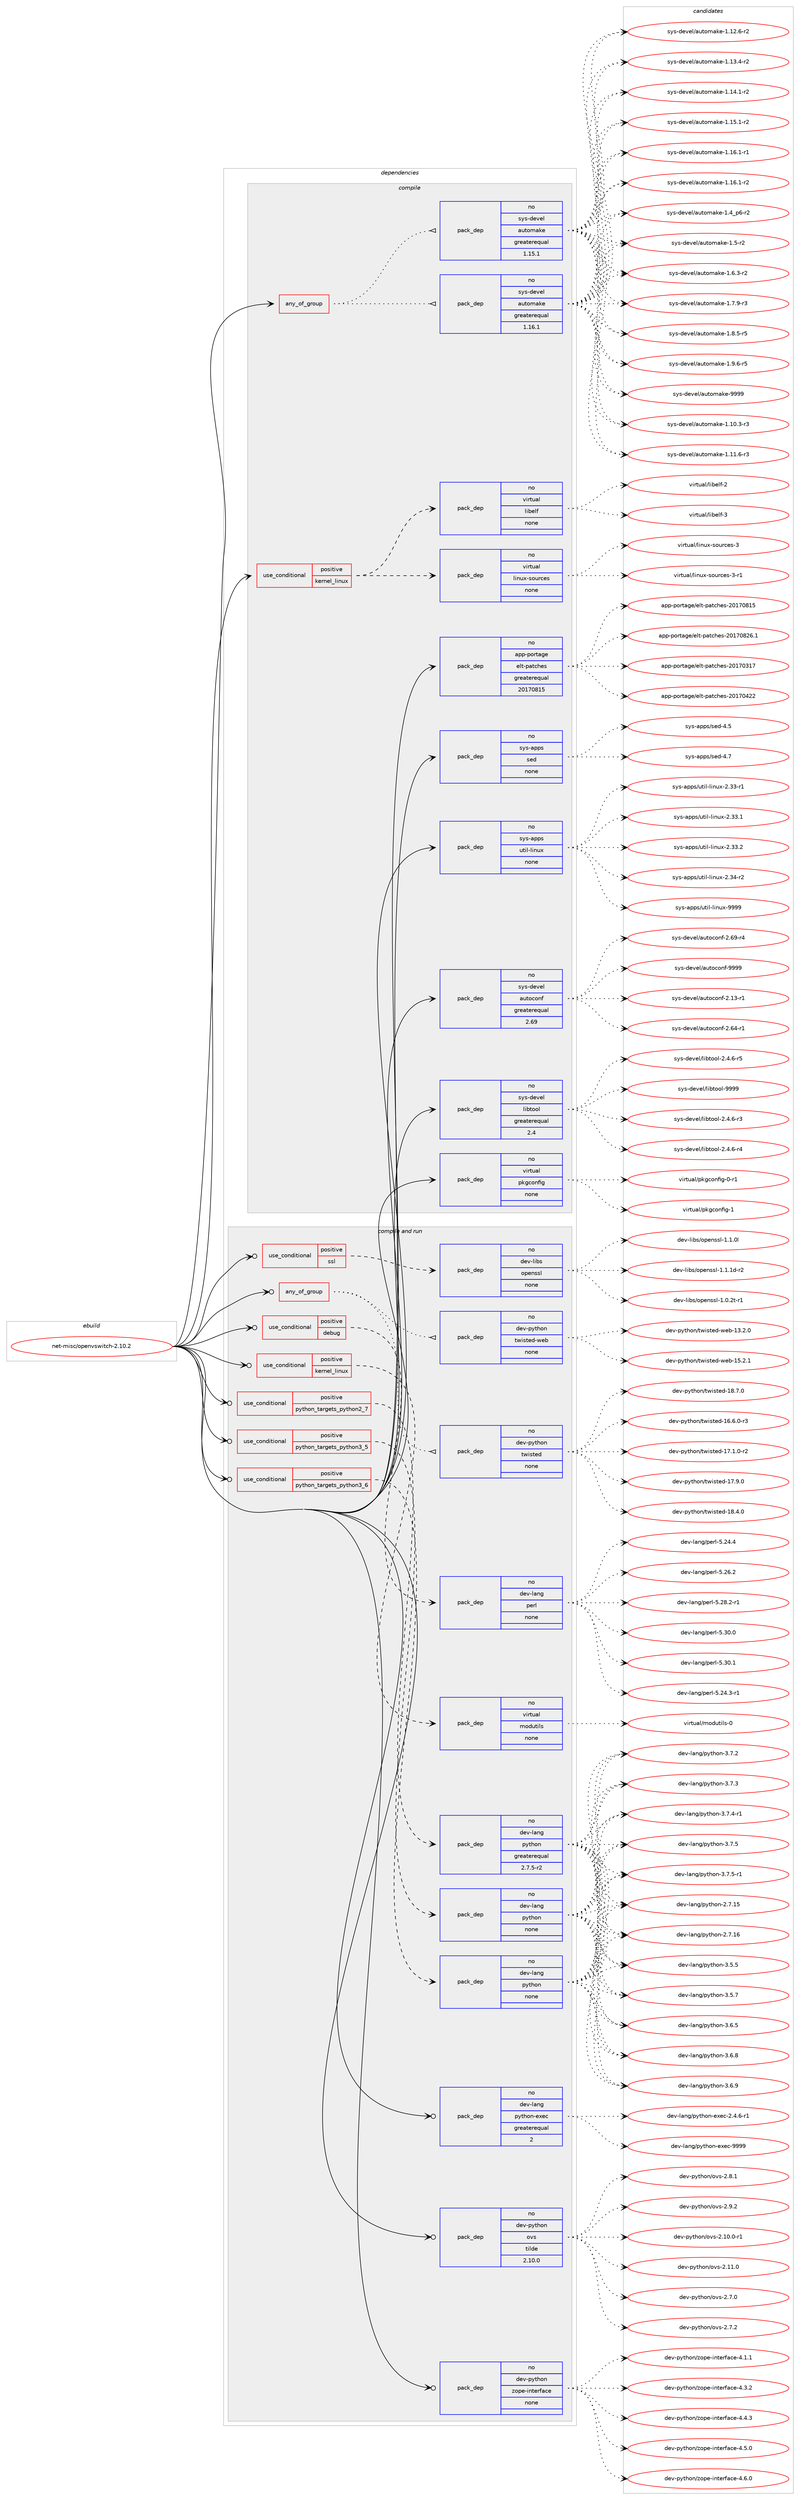 digraph prolog {

# *************
# Graph options
# *************

newrank=true;
concentrate=true;
compound=true;
graph [rankdir=LR,fontname=Helvetica,fontsize=10,ranksep=1.5];#, ranksep=2.5, nodesep=0.2];
edge  [arrowhead=vee];
node  [fontname=Helvetica,fontsize=10];

# **********
# The ebuild
# **********

subgraph cluster_leftcol {
color=gray;
rank=same;
label=<<i>ebuild</i>>;
id [label="net-misc/openvswitch-2.10.2", color=red, width=4, href="../net-misc/openvswitch-2.10.2.svg"];
}

# ****************
# The dependencies
# ****************

subgraph cluster_midcol {
color=gray;
label=<<i>dependencies</i>>;
subgraph cluster_compile {
fillcolor="#eeeeee";
style=filled;
label=<<i>compile</i>>;
subgraph any14204 {
dependency835842 [label=<<TABLE BORDER="0" CELLBORDER="1" CELLSPACING="0" CELLPADDING="4"><TR><TD CELLPADDING="10">any_of_group</TD></TR></TABLE>>, shape=none, color=red];subgraph pack617283 {
dependency835843 [label=<<TABLE BORDER="0" CELLBORDER="1" CELLSPACING="0" CELLPADDING="4" WIDTH="220"><TR><TD ROWSPAN="6" CELLPADDING="30">pack_dep</TD></TR><TR><TD WIDTH="110">no</TD></TR><TR><TD>sys-devel</TD></TR><TR><TD>automake</TD></TR><TR><TD>greaterequal</TD></TR><TR><TD>1.16.1</TD></TR></TABLE>>, shape=none, color=blue];
}
dependency835842:e -> dependency835843:w [weight=20,style="dotted",arrowhead="oinv"];
subgraph pack617284 {
dependency835844 [label=<<TABLE BORDER="0" CELLBORDER="1" CELLSPACING="0" CELLPADDING="4" WIDTH="220"><TR><TD ROWSPAN="6" CELLPADDING="30">pack_dep</TD></TR><TR><TD WIDTH="110">no</TD></TR><TR><TD>sys-devel</TD></TR><TR><TD>automake</TD></TR><TR><TD>greaterequal</TD></TR><TR><TD>1.15.1</TD></TR></TABLE>>, shape=none, color=blue];
}
dependency835842:e -> dependency835844:w [weight=20,style="dotted",arrowhead="oinv"];
}
id:e -> dependency835842:w [weight=20,style="solid",arrowhead="vee"];
subgraph cond203876 {
dependency835845 [label=<<TABLE BORDER="0" CELLBORDER="1" CELLSPACING="0" CELLPADDING="4"><TR><TD ROWSPAN="3" CELLPADDING="10">use_conditional</TD></TR><TR><TD>positive</TD></TR><TR><TD>kernel_linux</TD></TR></TABLE>>, shape=none, color=red];
subgraph pack617285 {
dependency835846 [label=<<TABLE BORDER="0" CELLBORDER="1" CELLSPACING="0" CELLPADDING="4" WIDTH="220"><TR><TD ROWSPAN="6" CELLPADDING="30">pack_dep</TD></TR><TR><TD WIDTH="110">no</TD></TR><TR><TD>virtual</TD></TR><TR><TD>linux-sources</TD></TR><TR><TD>none</TD></TR><TR><TD></TD></TR></TABLE>>, shape=none, color=blue];
}
dependency835845:e -> dependency835846:w [weight=20,style="dashed",arrowhead="vee"];
subgraph pack617286 {
dependency835847 [label=<<TABLE BORDER="0" CELLBORDER="1" CELLSPACING="0" CELLPADDING="4" WIDTH="220"><TR><TD ROWSPAN="6" CELLPADDING="30">pack_dep</TD></TR><TR><TD WIDTH="110">no</TD></TR><TR><TD>virtual</TD></TR><TR><TD>libelf</TD></TR><TR><TD>none</TD></TR><TR><TD></TD></TR></TABLE>>, shape=none, color=blue];
}
dependency835845:e -> dependency835847:w [weight=20,style="dashed",arrowhead="vee"];
}
id:e -> dependency835845:w [weight=20,style="solid",arrowhead="vee"];
subgraph pack617287 {
dependency835848 [label=<<TABLE BORDER="0" CELLBORDER="1" CELLSPACING="0" CELLPADDING="4" WIDTH="220"><TR><TD ROWSPAN="6" CELLPADDING="30">pack_dep</TD></TR><TR><TD WIDTH="110">no</TD></TR><TR><TD>app-portage</TD></TR><TR><TD>elt-patches</TD></TR><TR><TD>greaterequal</TD></TR><TR><TD>20170815</TD></TR></TABLE>>, shape=none, color=blue];
}
id:e -> dependency835848:w [weight=20,style="solid",arrowhead="vee"];
subgraph pack617288 {
dependency835849 [label=<<TABLE BORDER="0" CELLBORDER="1" CELLSPACING="0" CELLPADDING="4" WIDTH="220"><TR><TD ROWSPAN="6" CELLPADDING="30">pack_dep</TD></TR><TR><TD WIDTH="110">no</TD></TR><TR><TD>sys-apps</TD></TR><TR><TD>sed</TD></TR><TR><TD>none</TD></TR><TR><TD></TD></TR></TABLE>>, shape=none, color=blue];
}
id:e -> dependency835849:w [weight=20,style="solid",arrowhead="vee"];
subgraph pack617289 {
dependency835850 [label=<<TABLE BORDER="0" CELLBORDER="1" CELLSPACING="0" CELLPADDING="4" WIDTH="220"><TR><TD ROWSPAN="6" CELLPADDING="30">pack_dep</TD></TR><TR><TD WIDTH="110">no</TD></TR><TR><TD>sys-apps</TD></TR><TR><TD>util-linux</TD></TR><TR><TD>none</TD></TR><TR><TD></TD></TR></TABLE>>, shape=none, color=blue];
}
id:e -> dependency835850:w [weight=20,style="solid",arrowhead="vee"];
subgraph pack617290 {
dependency835851 [label=<<TABLE BORDER="0" CELLBORDER="1" CELLSPACING="0" CELLPADDING="4" WIDTH="220"><TR><TD ROWSPAN="6" CELLPADDING="30">pack_dep</TD></TR><TR><TD WIDTH="110">no</TD></TR><TR><TD>sys-devel</TD></TR><TR><TD>autoconf</TD></TR><TR><TD>greaterequal</TD></TR><TR><TD>2.69</TD></TR></TABLE>>, shape=none, color=blue];
}
id:e -> dependency835851:w [weight=20,style="solid",arrowhead="vee"];
subgraph pack617291 {
dependency835852 [label=<<TABLE BORDER="0" CELLBORDER="1" CELLSPACING="0" CELLPADDING="4" WIDTH="220"><TR><TD ROWSPAN="6" CELLPADDING="30">pack_dep</TD></TR><TR><TD WIDTH="110">no</TD></TR><TR><TD>sys-devel</TD></TR><TR><TD>libtool</TD></TR><TR><TD>greaterequal</TD></TR><TR><TD>2.4</TD></TR></TABLE>>, shape=none, color=blue];
}
id:e -> dependency835852:w [weight=20,style="solid",arrowhead="vee"];
subgraph pack617292 {
dependency835853 [label=<<TABLE BORDER="0" CELLBORDER="1" CELLSPACING="0" CELLPADDING="4" WIDTH="220"><TR><TD ROWSPAN="6" CELLPADDING="30">pack_dep</TD></TR><TR><TD WIDTH="110">no</TD></TR><TR><TD>virtual</TD></TR><TR><TD>pkgconfig</TD></TR><TR><TD>none</TD></TR><TR><TD></TD></TR></TABLE>>, shape=none, color=blue];
}
id:e -> dependency835853:w [weight=20,style="solid",arrowhead="vee"];
}
subgraph cluster_compileandrun {
fillcolor="#eeeeee";
style=filled;
label=<<i>compile and run</i>>;
subgraph any14205 {
dependency835854 [label=<<TABLE BORDER="0" CELLBORDER="1" CELLSPACING="0" CELLPADDING="4"><TR><TD CELLPADDING="10">any_of_group</TD></TR></TABLE>>, shape=none, color=red];subgraph pack617293 {
dependency835855 [label=<<TABLE BORDER="0" CELLBORDER="1" CELLSPACING="0" CELLPADDING="4" WIDTH="220"><TR><TD ROWSPAN="6" CELLPADDING="30">pack_dep</TD></TR><TR><TD WIDTH="110">no</TD></TR><TR><TD>dev-python</TD></TR><TR><TD>twisted</TD></TR><TR><TD>none</TD></TR><TR><TD></TD></TR></TABLE>>, shape=none, color=blue];
}
dependency835854:e -> dependency835855:w [weight=20,style="dotted",arrowhead="oinv"];
subgraph pack617294 {
dependency835856 [label=<<TABLE BORDER="0" CELLBORDER="1" CELLSPACING="0" CELLPADDING="4" WIDTH="220"><TR><TD ROWSPAN="6" CELLPADDING="30">pack_dep</TD></TR><TR><TD WIDTH="110">no</TD></TR><TR><TD>dev-python</TD></TR><TR><TD>twisted-web</TD></TR><TR><TD>none</TD></TR><TR><TD></TD></TR></TABLE>>, shape=none, color=blue];
}
dependency835854:e -> dependency835856:w [weight=20,style="dotted",arrowhead="oinv"];
}
id:e -> dependency835854:w [weight=20,style="solid",arrowhead="odotvee"];
subgraph cond203877 {
dependency835857 [label=<<TABLE BORDER="0" CELLBORDER="1" CELLSPACING="0" CELLPADDING="4"><TR><TD ROWSPAN="3" CELLPADDING="10">use_conditional</TD></TR><TR><TD>positive</TD></TR><TR><TD>debug</TD></TR></TABLE>>, shape=none, color=red];
subgraph pack617295 {
dependency835858 [label=<<TABLE BORDER="0" CELLBORDER="1" CELLSPACING="0" CELLPADDING="4" WIDTH="220"><TR><TD ROWSPAN="6" CELLPADDING="30">pack_dep</TD></TR><TR><TD WIDTH="110">no</TD></TR><TR><TD>dev-lang</TD></TR><TR><TD>perl</TD></TR><TR><TD>none</TD></TR><TR><TD></TD></TR></TABLE>>, shape=none, color=blue];
}
dependency835857:e -> dependency835858:w [weight=20,style="dashed",arrowhead="vee"];
}
id:e -> dependency835857:w [weight=20,style="solid",arrowhead="odotvee"];
subgraph cond203878 {
dependency835859 [label=<<TABLE BORDER="0" CELLBORDER="1" CELLSPACING="0" CELLPADDING="4"><TR><TD ROWSPAN="3" CELLPADDING="10">use_conditional</TD></TR><TR><TD>positive</TD></TR><TR><TD>kernel_linux</TD></TR></TABLE>>, shape=none, color=red];
subgraph pack617296 {
dependency835860 [label=<<TABLE BORDER="0" CELLBORDER="1" CELLSPACING="0" CELLPADDING="4" WIDTH="220"><TR><TD ROWSPAN="6" CELLPADDING="30">pack_dep</TD></TR><TR><TD WIDTH="110">no</TD></TR><TR><TD>virtual</TD></TR><TR><TD>modutils</TD></TR><TR><TD>none</TD></TR><TR><TD></TD></TR></TABLE>>, shape=none, color=blue];
}
dependency835859:e -> dependency835860:w [weight=20,style="dashed",arrowhead="vee"];
}
id:e -> dependency835859:w [weight=20,style="solid",arrowhead="odotvee"];
subgraph cond203879 {
dependency835861 [label=<<TABLE BORDER="0" CELLBORDER="1" CELLSPACING="0" CELLPADDING="4"><TR><TD ROWSPAN="3" CELLPADDING="10">use_conditional</TD></TR><TR><TD>positive</TD></TR><TR><TD>python_targets_python2_7</TD></TR></TABLE>>, shape=none, color=red];
subgraph pack617297 {
dependency835862 [label=<<TABLE BORDER="0" CELLBORDER="1" CELLSPACING="0" CELLPADDING="4" WIDTH="220"><TR><TD ROWSPAN="6" CELLPADDING="30">pack_dep</TD></TR><TR><TD WIDTH="110">no</TD></TR><TR><TD>dev-lang</TD></TR><TR><TD>python</TD></TR><TR><TD>greaterequal</TD></TR><TR><TD>2.7.5-r2</TD></TR></TABLE>>, shape=none, color=blue];
}
dependency835861:e -> dependency835862:w [weight=20,style="dashed",arrowhead="vee"];
}
id:e -> dependency835861:w [weight=20,style="solid",arrowhead="odotvee"];
subgraph cond203880 {
dependency835863 [label=<<TABLE BORDER="0" CELLBORDER="1" CELLSPACING="0" CELLPADDING="4"><TR><TD ROWSPAN="3" CELLPADDING="10">use_conditional</TD></TR><TR><TD>positive</TD></TR><TR><TD>python_targets_python3_5</TD></TR></TABLE>>, shape=none, color=red];
subgraph pack617298 {
dependency835864 [label=<<TABLE BORDER="0" CELLBORDER="1" CELLSPACING="0" CELLPADDING="4" WIDTH="220"><TR><TD ROWSPAN="6" CELLPADDING="30">pack_dep</TD></TR><TR><TD WIDTH="110">no</TD></TR><TR><TD>dev-lang</TD></TR><TR><TD>python</TD></TR><TR><TD>none</TD></TR><TR><TD></TD></TR></TABLE>>, shape=none, color=blue];
}
dependency835863:e -> dependency835864:w [weight=20,style="dashed",arrowhead="vee"];
}
id:e -> dependency835863:w [weight=20,style="solid",arrowhead="odotvee"];
subgraph cond203881 {
dependency835865 [label=<<TABLE BORDER="0" CELLBORDER="1" CELLSPACING="0" CELLPADDING="4"><TR><TD ROWSPAN="3" CELLPADDING="10">use_conditional</TD></TR><TR><TD>positive</TD></TR><TR><TD>python_targets_python3_6</TD></TR></TABLE>>, shape=none, color=red];
subgraph pack617299 {
dependency835866 [label=<<TABLE BORDER="0" CELLBORDER="1" CELLSPACING="0" CELLPADDING="4" WIDTH="220"><TR><TD ROWSPAN="6" CELLPADDING="30">pack_dep</TD></TR><TR><TD WIDTH="110">no</TD></TR><TR><TD>dev-lang</TD></TR><TR><TD>python</TD></TR><TR><TD>none</TD></TR><TR><TD></TD></TR></TABLE>>, shape=none, color=blue];
}
dependency835865:e -> dependency835866:w [weight=20,style="dashed",arrowhead="vee"];
}
id:e -> dependency835865:w [weight=20,style="solid",arrowhead="odotvee"];
subgraph cond203882 {
dependency835867 [label=<<TABLE BORDER="0" CELLBORDER="1" CELLSPACING="0" CELLPADDING="4"><TR><TD ROWSPAN="3" CELLPADDING="10">use_conditional</TD></TR><TR><TD>positive</TD></TR><TR><TD>ssl</TD></TR></TABLE>>, shape=none, color=red];
subgraph pack617300 {
dependency835868 [label=<<TABLE BORDER="0" CELLBORDER="1" CELLSPACING="0" CELLPADDING="4" WIDTH="220"><TR><TD ROWSPAN="6" CELLPADDING="30">pack_dep</TD></TR><TR><TD WIDTH="110">no</TD></TR><TR><TD>dev-libs</TD></TR><TR><TD>openssl</TD></TR><TR><TD>none</TD></TR><TR><TD></TD></TR></TABLE>>, shape=none, color=blue];
}
dependency835867:e -> dependency835868:w [weight=20,style="dashed",arrowhead="vee"];
}
id:e -> dependency835867:w [weight=20,style="solid",arrowhead="odotvee"];
subgraph pack617301 {
dependency835869 [label=<<TABLE BORDER="0" CELLBORDER="1" CELLSPACING="0" CELLPADDING="4" WIDTH="220"><TR><TD ROWSPAN="6" CELLPADDING="30">pack_dep</TD></TR><TR><TD WIDTH="110">no</TD></TR><TR><TD>dev-lang</TD></TR><TR><TD>python-exec</TD></TR><TR><TD>greaterequal</TD></TR><TR><TD>2</TD></TR></TABLE>>, shape=none, color=blue];
}
id:e -> dependency835869:w [weight=20,style="solid",arrowhead="odotvee"];
subgraph pack617302 {
dependency835870 [label=<<TABLE BORDER="0" CELLBORDER="1" CELLSPACING="0" CELLPADDING="4" WIDTH="220"><TR><TD ROWSPAN="6" CELLPADDING="30">pack_dep</TD></TR><TR><TD WIDTH="110">no</TD></TR><TR><TD>dev-python</TD></TR><TR><TD>ovs</TD></TR><TR><TD>tilde</TD></TR><TR><TD>2.10.0</TD></TR></TABLE>>, shape=none, color=blue];
}
id:e -> dependency835870:w [weight=20,style="solid",arrowhead="odotvee"];
subgraph pack617303 {
dependency835871 [label=<<TABLE BORDER="0" CELLBORDER="1" CELLSPACING="0" CELLPADDING="4" WIDTH="220"><TR><TD ROWSPAN="6" CELLPADDING="30">pack_dep</TD></TR><TR><TD WIDTH="110">no</TD></TR><TR><TD>dev-python</TD></TR><TR><TD>zope-interface</TD></TR><TR><TD>none</TD></TR><TR><TD></TD></TR></TABLE>>, shape=none, color=blue];
}
id:e -> dependency835871:w [weight=20,style="solid",arrowhead="odotvee"];
}
subgraph cluster_run {
fillcolor="#eeeeee";
style=filled;
label=<<i>run</i>>;
}
}

# **************
# The candidates
# **************

subgraph cluster_choices {
rank=same;
color=gray;
label=<<i>candidates</i>>;

subgraph choice617283 {
color=black;
nodesep=1;
choice11512111545100101118101108479711711611110997107101454946494846514511451 [label="sys-devel/automake-1.10.3-r3", color=red, width=4,href="../sys-devel/automake-1.10.3-r3.svg"];
choice11512111545100101118101108479711711611110997107101454946494946544511451 [label="sys-devel/automake-1.11.6-r3", color=red, width=4,href="../sys-devel/automake-1.11.6-r3.svg"];
choice11512111545100101118101108479711711611110997107101454946495046544511450 [label="sys-devel/automake-1.12.6-r2", color=red, width=4,href="../sys-devel/automake-1.12.6-r2.svg"];
choice11512111545100101118101108479711711611110997107101454946495146524511450 [label="sys-devel/automake-1.13.4-r2", color=red, width=4,href="../sys-devel/automake-1.13.4-r2.svg"];
choice11512111545100101118101108479711711611110997107101454946495246494511450 [label="sys-devel/automake-1.14.1-r2", color=red, width=4,href="../sys-devel/automake-1.14.1-r2.svg"];
choice11512111545100101118101108479711711611110997107101454946495346494511450 [label="sys-devel/automake-1.15.1-r2", color=red, width=4,href="../sys-devel/automake-1.15.1-r2.svg"];
choice11512111545100101118101108479711711611110997107101454946495446494511449 [label="sys-devel/automake-1.16.1-r1", color=red, width=4,href="../sys-devel/automake-1.16.1-r1.svg"];
choice11512111545100101118101108479711711611110997107101454946495446494511450 [label="sys-devel/automake-1.16.1-r2", color=red, width=4,href="../sys-devel/automake-1.16.1-r2.svg"];
choice115121115451001011181011084797117116111109971071014549465295112544511450 [label="sys-devel/automake-1.4_p6-r2", color=red, width=4,href="../sys-devel/automake-1.4_p6-r2.svg"];
choice11512111545100101118101108479711711611110997107101454946534511450 [label="sys-devel/automake-1.5-r2", color=red, width=4,href="../sys-devel/automake-1.5-r2.svg"];
choice115121115451001011181011084797117116111109971071014549465446514511450 [label="sys-devel/automake-1.6.3-r2", color=red, width=4,href="../sys-devel/automake-1.6.3-r2.svg"];
choice115121115451001011181011084797117116111109971071014549465546574511451 [label="sys-devel/automake-1.7.9-r3", color=red, width=4,href="../sys-devel/automake-1.7.9-r3.svg"];
choice115121115451001011181011084797117116111109971071014549465646534511453 [label="sys-devel/automake-1.8.5-r5", color=red, width=4,href="../sys-devel/automake-1.8.5-r5.svg"];
choice115121115451001011181011084797117116111109971071014549465746544511453 [label="sys-devel/automake-1.9.6-r5", color=red, width=4,href="../sys-devel/automake-1.9.6-r5.svg"];
choice115121115451001011181011084797117116111109971071014557575757 [label="sys-devel/automake-9999", color=red, width=4,href="../sys-devel/automake-9999.svg"];
dependency835843:e -> choice11512111545100101118101108479711711611110997107101454946494846514511451:w [style=dotted,weight="100"];
dependency835843:e -> choice11512111545100101118101108479711711611110997107101454946494946544511451:w [style=dotted,weight="100"];
dependency835843:e -> choice11512111545100101118101108479711711611110997107101454946495046544511450:w [style=dotted,weight="100"];
dependency835843:e -> choice11512111545100101118101108479711711611110997107101454946495146524511450:w [style=dotted,weight="100"];
dependency835843:e -> choice11512111545100101118101108479711711611110997107101454946495246494511450:w [style=dotted,weight="100"];
dependency835843:e -> choice11512111545100101118101108479711711611110997107101454946495346494511450:w [style=dotted,weight="100"];
dependency835843:e -> choice11512111545100101118101108479711711611110997107101454946495446494511449:w [style=dotted,weight="100"];
dependency835843:e -> choice11512111545100101118101108479711711611110997107101454946495446494511450:w [style=dotted,weight="100"];
dependency835843:e -> choice115121115451001011181011084797117116111109971071014549465295112544511450:w [style=dotted,weight="100"];
dependency835843:e -> choice11512111545100101118101108479711711611110997107101454946534511450:w [style=dotted,weight="100"];
dependency835843:e -> choice115121115451001011181011084797117116111109971071014549465446514511450:w [style=dotted,weight="100"];
dependency835843:e -> choice115121115451001011181011084797117116111109971071014549465546574511451:w [style=dotted,weight="100"];
dependency835843:e -> choice115121115451001011181011084797117116111109971071014549465646534511453:w [style=dotted,weight="100"];
dependency835843:e -> choice115121115451001011181011084797117116111109971071014549465746544511453:w [style=dotted,weight="100"];
dependency835843:e -> choice115121115451001011181011084797117116111109971071014557575757:w [style=dotted,weight="100"];
}
subgraph choice617284 {
color=black;
nodesep=1;
choice11512111545100101118101108479711711611110997107101454946494846514511451 [label="sys-devel/automake-1.10.3-r3", color=red, width=4,href="../sys-devel/automake-1.10.3-r3.svg"];
choice11512111545100101118101108479711711611110997107101454946494946544511451 [label="sys-devel/automake-1.11.6-r3", color=red, width=4,href="../sys-devel/automake-1.11.6-r3.svg"];
choice11512111545100101118101108479711711611110997107101454946495046544511450 [label="sys-devel/automake-1.12.6-r2", color=red, width=4,href="../sys-devel/automake-1.12.6-r2.svg"];
choice11512111545100101118101108479711711611110997107101454946495146524511450 [label="sys-devel/automake-1.13.4-r2", color=red, width=4,href="../sys-devel/automake-1.13.4-r2.svg"];
choice11512111545100101118101108479711711611110997107101454946495246494511450 [label="sys-devel/automake-1.14.1-r2", color=red, width=4,href="../sys-devel/automake-1.14.1-r2.svg"];
choice11512111545100101118101108479711711611110997107101454946495346494511450 [label="sys-devel/automake-1.15.1-r2", color=red, width=4,href="../sys-devel/automake-1.15.1-r2.svg"];
choice11512111545100101118101108479711711611110997107101454946495446494511449 [label="sys-devel/automake-1.16.1-r1", color=red, width=4,href="../sys-devel/automake-1.16.1-r1.svg"];
choice11512111545100101118101108479711711611110997107101454946495446494511450 [label="sys-devel/automake-1.16.1-r2", color=red, width=4,href="../sys-devel/automake-1.16.1-r2.svg"];
choice115121115451001011181011084797117116111109971071014549465295112544511450 [label="sys-devel/automake-1.4_p6-r2", color=red, width=4,href="../sys-devel/automake-1.4_p6-r2.svg"];
choice11512111545100101118101108479711711611110997107101454946534511450 [label="sys-devel/automake-1.5-r2", color=red, width=4,href="../sys-devel/automake-1.5-r2.svg"];
choice115121115451001011181011084797117116111109971071014549465446514511450 [label="sys-devel/automake-1.6.3-r2", color=red, width=4,href="../sys-devel/automake-1.6.3-r2.svg"];
choice115121115451001011181011084797117116111109971071014549465546574511451 [label="sys-devel/automake-1.7.9-r3", color=red, width=4,href="../sys-devel/automake-1.7.9-r3.svg"];
choice115121115451001011181011084797117116111109971071014549465646534511453 [label="sys-devel/automake-1.8.5-r5", color=red, width=4,href="../sys-devel/automake-1.8.5-r5.svg"];
choice115121115451001011181011084797117116111109971071014549465746544511453 [label="sys-devel/automake-1.9.6-r5", color=red, width=4,href="../sys-devel/automake-1.9.6-r5.svg"];
choice115121115451001011181011084797117116111109971071014557575757 [label="sys-devel/automake-9999", color=red, width=4,href="../sys-devel/automake-9999.svg"];
dependency835844:e -> choice11512111545100101118101108479711711611110997107101454946494846514511451:w [style=dotted,weight="100"];
dependency835844:e -> choice11512111545100101118101108479711711611110997107101454946494946544511451:w [style=dotted,weight="100"];
dependency835844:e -> choice11512111545100101118101108479711711611110997107101454946495046544511450:w [style=dotted,weight="100"];
dependency835844:e -> choice11512111545100101118101108479711711611110997107101454946495146524511450:w [style=dotted,weight="100"];
dependency835844:e -> choice11512111545100101118101108479711711611110997107101454946495246494511450:w [style=dotted,weight="100"];
dependency835844:e -> choice11512111545100101118101108479711711611110997107101454946495346494511450:w [style=dotted,weight="100"];
dependency835844:e -> choice11512111545100101118101108479711711611110997107101454946495446494511449:w [style=dotted,weight="100"];
dependency835844:e -> choice11512111545100101118101108479711711611110997107101454946495446494511450:w [style=dotted,weight="100"];
dependency835844:e -> choice115121115451001011181011084797117116111109971071014549465295112544511450:w [style=dotted,weight="100"];
dependency835844:e -> choice11512111545100101118101108479711711611110997107101454946534511450:w [style=dotted,weight="100"];
dependency835844:e -> choice115121115451001011181011084797117116111109971071014549465446514511450:w [style=dotted,weight="100"];
dependency835844:e -> choice115121115451001011181011084797117116111109971071014549465546574511451:w [style=dotted,weight="100"];
dependency835844:e -> choice115121115451001011181011084797117116111109971071014549465646534511453:w [style=dotted,weight="100"];
dependency835844:e -> choice115121115451001011181011084797117116111109971071014549465746544511453:w [style=dotted,weight="100"];
dependency835844:e -> choice115121115451001011181011084797117116111109971071014557575757:w [style=dotted,weight="100"];
}
subgraph choice617285 {
color=black;
nodesep=1;
choice118105114116117971084710810511011712045115111117114991011154551 [label="virtual/linux-sources-3", color=red, width=4,href="../virtual/linux-sources-3.svg"];
choice1181051141161179710847108105110117120451151111171149910111545514511449 [label="virtual/linux-sources-3-r1", color=red, width=4,href="../virtual/linux-sources-3-r1.svg"];
dependency835846:e -> choice118105114116117971084710810511011712045115111117114991011154551:w [style=dotted,weight="100"];
dependency835846:e -> choice1181051141161179710847108105110117120451151111171149910111545514511449:w [style=dotted,weight="100"];
}
subgraph choice617286 {
color=black;
nodesep=1;
choice1181051141161179710847108105981011081024550 [label="virtual/libelf-2", color=red, width=4,href="../virtual/libelf-2.svg"];
choice1181051141161179710847108105981011081024551 [label="virtual/libelf-3", color=red, width=4,href="../virtual/libelf-3.svg"];
dependency835847:e -> choice1181051141161179710847108105981011081024550:w [style=dotted,weight="100"];
dependency835847:e -> choice1181051141161179710847108105981011081024551:w [style=dotted,weight="100"];
}
subgraph choice617287 {
color=black;
nodesep=1;
choice97112112451121111141169710310147101108116451129711699104101115455048495548514955 [label="app-portage/elt-patches-20170317", color=red, width=4,href="../app-portage/elt-patches-20170317.svg"];
choice97112112451121111141169710310147101108116451129711699104101115455048495548525050 [label="app-portage/elt-patches-20170422", color=red, width=4,href="../app-portage/elt-patches-20170422.svg"];
choice97112112451121111141169710310147101108116451129711699104101115455048495548564953 [label="app-portage/elt-patches-20170815", color=red, width=4,href="../app-portage/elt-patches-20170815.svg"];
choice971121124511211111411697103101471011081164511297116991041011154550484955485650544649 [label="app-portage/elt-patches-20170826.1", color=red, width=4,href="../app-portage/elt-patches-20170826.1.svg"];
dependency835848:e -> choice97112112451121111141169710310147101108116451129711699104101115455048495548514955:w [style=dotted,weight="100"];
dependency835848:e -> choice97112112451121111141169710310147101108116451129711699104101115455048495548525050:w [style=dotted,weight="100"];
dependency835848:e -> choice97112112451121111141169710310147101108116451129711699104101115455048495548564953:w [style=dotted,weight="100"];
dependency835848:e -> choice971121124511211111411697103101471011081164511297116991041011154550484955485650544649:w [style=dotted,weight="100"];
}
subgraph choice617288 {
color=black;
nodesep=1;
choice11512111545971121121154711510110045524653 [label="sys-apps/sed-4.5", color=red, width=4,href="../sys-apps/sed-4.5.svg"];
choice11512111545971121121154711510110045524655 [label="sys-apps/sed-4.7", color=red, width=4,href="../sys-apps/sed-4.7.svg"];
dependency835849:e -> choice11512111545971121121154711510110045524653:w [style=dotted,weight="100"];
dependency835849:e -> choice11512111545971121121154711510110045524655:w [style=dotted,weight="100"];
}
subgraph choice617289 {
color=black;
nodesep=1;
choice1151211154597112112115471171161051084510810511011712045504651514511449 [label="sys-apps/util-linux-2.33-r1", color=red, width=4,href="../sys-apps/util-linux-2.33-r1.svg"];
choice1151211154597112112115471171161051084510810511011712045504651514649 [label="sys-apps/util-linux-2.33.1", color=red, width=4,href="../sys-apps/util-linux-2.33.1.svg"];
choice1151211154597112112115471171161051084510810511011712045504651514650 [label="sys-apps/util-linux-2.33.2", color=red, width=4,href="../sys-apps/util-linux-2.33.2.svg"];
choice1151211154597112112115471171161051084510810511011712045504651524511450 [label="sys-apps/util-linux-2.34-r2", color=red, width=4,href="../sys-apps/util-linux-2.34-r2.svg"];
choice115121115459711211211547117116105108451081051101171204557575757 [label="sys-apps/util-linux-9999", color=red, width=4,href="../sys-apps/util-linux-9999.svg"];
dependency835850:e -> choice1151211154597112112115471171161051084510810511011712045504651514511449:w [style=dotted,weight="100"];
dependency835850:e -> choice1151211154597112112115471171161051084510810511011712045504651514649:w [style=dotted,weight="100"];
dependency835850:e -> choice1151211154597112112115471171161051084510810511011712045504651514650:w [style=dotted,weight="100"];
dependency835850:e -> choice1151211154597112112115471171161051084510810511011712045504651524511450:w [style=dotted,weight="100"];
dependency835850:e -> choice115121115459711211211547117116105108451081051101171204557575757:w [style=dotted,weight="100"];
}
subgraph choice617290 {
color=black;
nodesep=1;
choice1151211154510010111810110847971171161119911111010245504649514511449 [label="sys-devel/autoconf-2.13-r1", color=red, width=4,href="../sys-devel/autoconf-2.13-r1.svg"];
choice1151211154510010111810110847971171161119911111010245504654524511449 [label="sys-devel/autoconf-2.64-r1", color=red, width=4,href="../sys-devel/autoconf-2.64-r1.svg"];
choice1151211154510010111810110847971171161119911111010245504654574511452 [label="sys-devel/autoconf-2.69-r4", color=red, width=4,href="../sys-devel/autoconf-2.69-r4.svg"];
choice115121115451001011181011084797117116111991111101024557575757 [label="sys-devel/autoconf-9999", color=red, width=4,href="../sys-devel/autoconf-9999.svg"];
dependency835851:e -> choice1151211154510010111810110847971171161119911111010245504649514511449:w [style=dotted,weight="100"];
dependency835851:e -> choice1151211154510010111810110847971171161119911111010245504654524511449:w [style=dotted,weight="100"];
dependency835851:e -> choice1151211154510010111810110847971171161119911111010245504654574511452:w [style=dotted,weight="100"];
dependency835851:e -> choice115121115451001011181011084797117116111991111101024557575757:w [style=dotted,weight="100"];
}
subgraph choice617291 {
color=black;
nodesep=1;
choice1151211154510010111810110847108105981161111111084550465246544511451 [label="sys-devel/libtool-2.4.6-r3", color=red, width=4,href="../sys-devel/libtool-2.4.6-r3.svg"];
choice1151211154510010111810110847108105981161111111084550465246544511452 [label="sys-devel/libtool-2.4.6-r4", color=red, width=4,href="../sys-devel/libtool-2.4.6-r4.svg"];
choice1151211154510010111810110847108105981161111111084550465246544511453 [label="sys-devel/libtool-2.4.6-r5", color=red, width=4,href="../sys-devel/libtool-2.4.6-r5.svg"];
choice1151211154510010111810110847108105981161111111084557575757 [label="sys-devel/libtool-9999", color=red, width=4,href="../sys-devel/libtool-9999.svg"];
dependency835852:e -> choice1151211154510010111810110847108105981161111111084550465246544511451:w [style=dotted,weight="100"];
dependency835852:e -> choice1151211154510010111810110847108105981161111111084550465246544511452:w [style=dotted,weight="100"];
dependency835852:e -> choice1151211154510010111810110847108105981161111111084550465246544511453:w [style=dotted,weight="100"];
dependency835852:e -> choice1151211154510010111810110847108105981161111111084557575757:w [style=dotted,weight="100"];
}
subgraph choice617292 {
color=black;
nodesep=1;
choice11810511411611797108471121071039911111010210510345484511449 [label="virtual/pkgconfig-0-r1", color=red, width=4,href="../virtual/pkgconfig-0-r1.svg"];
choice1181051141161179710847112107103991111101021051034549 [label="virtual/pkgconfig-1", color=red, width=4,href="../virtual/pkgconfig-1.svg"];
dependency835853:e -> choice11810511411611797108471121071039911111010210510345484511449:w [style=dotted,weight="100"];
dependency835853:e -> choice1181051141161179710847112107103991111101021051034549:w [style=dotted,weight="100"];
}
subgraph choice617293 {
color=black;
nodesep=1;
choice1001011184511212111610411111047116119105115116101100454954465446484511451 [label="dev-python/twisted-16.6.0-r3", color=red, width=4,href="../dev-python/twisted-16.6.0-r3.svg"];
choice1001011184511212111610411111047116119105115116101100454955464946484511450 [label="dev-python/twisted-17.1.0-r2", color=red, width=4,href="../dev-python/twisted-17.1.0-r2.svg"];
choice100101118451121211161041111104711611910511511610110045495546574648 [label="dev-python/twisted-17.9.0", color=red, width=4,href="../dev-python/twisted-17.9.0.svg"];
choice100101118451121211161041111104711611910511511610110045495646524648 [label="dev-python/twisted-18.4.0", color=red, width=4,href="../dev-python/twisted-18.4.0.svg"];
choice100101118451121211161041111104711611910511511610110045495646554648 [label="dev-python/twisted-18.7.0", color=red, width=4,href="../dev-python/twisted-18.7.0.svg"];
dependency835855:e -> choice1001011184511212111610411111047116119105115116101100454954465446484511451:w [style=dotted,weight="100"];
dependency835855:e -> choice1001011184511212111610411111047116119105115116101100454955464946484511450:w [style=dotted,weight="100"];
dependency835855:e -> choice100101118451121211161041111104711611910511511610110045495546574648:w [style=dotted,weight="100"];
dependency835855:e -> choice100101118451121211161041111104711611910511511610110045495646524648:w [style=dotted,weight="100"];
dependency835855:e -> choice100101118451121211161041111104711611910511511610110045495646554648:w [style=dotted,weight="100"];
}
subgraph choice617294 {
color=black;
nodesep=1;
choice1001011184511212111610411111047116119105115116101100451191019845495146504648 [label="dev-python/twisted-web-13.2.0", color=red, width=4,href="../dev-python/twisted-web-13.2.0.svg"];
choice1001011184511212111610411111047116119105115116101100451191019845495346504649 [label="dev-python/twisted-web-15.2.1", color=red, width=4,href="../dev-python/twisted-web-15.2.1.svg"];
dependency835856:e -> choice1001011184511212111610411111047116119105115116101100451191019845495146504648:w [style=dotted,weight="100"];
dependency835856:e -> choice1001011184511212111610411111047116119105115116101100451191019845495346504649:w [style=dotted,weight="100"];
}
subgraph choice617295 {
color=black;
nodesep=1;
choice100101118451089711010347112101114108455346505246514511449 [label="dev-lang/perl-5.24.3-r1", color=red, width=4,href="../dev-lang/perl-5.24.3-r1.svg"];
choice10010111845108971101034711210111410845534650524652 [label="dev-lang/perl-5.24.4", color=red, width=4,href="../dev-lang/perl-5.24.4.svg"];
choice10010111845108971101034711210111410845534650544650 [label="dev-lang/perl-5.26.2", color=red, width=4,href="../dev-lang/perl-5.26.2.svg"];
choice100101118451089711010347112101114108455346505646504511449 [label="dev-lang/perl-5.28.2-r1", color=red, width=4,href="../dev-lang/perl-5.28.2-r1.svg"];
choice10010111845108971101034711210111410845534651484648 [label="dev-lang/perl-5.30.0", color=red, width=4,href="../dev-lang/perl-5.30.0.svg"];
choice10010111845108971101034711210111410845534651484649 [label="dev-lang/perl-5.30.1", color=red, width=4,href="../dev-lang/perl-5.30.1.svg"];
dependency835858:e -> choice100101118451089711010347112101114108455346505246514511449:w [style=dotted,weight="100"];
dependency835858:e -> choice10010111845108971101034711210111410845534650524652:w [style=dotted,weight="100"];
dependency835858:e -> choice10010111845108971101034711210111410845534650544650:w [style=dotted,weight="100"];
dependency835858:e -> choice100101118451089711010347112101114108455346505646504511449:w [style=dotted,weight="100"];
dependency835858:e -> choice10010111845108971101034711210111410845534651484648:w [style=dotted,weight="100"];
dependency835858:e -> choice10010111845108971101034711210111410845534651484649:w [style=dotted,weight="100"];
}
subgraph choice617296 {
color=black;
nodesep=1;
choice11810511411611797108471091111001171161051081154548 [label="virtual/modutils-0", color=red, width=4,href="../virtual/modutils-0.svg"];
dependency835860:e -> choice11810511411611797108471091111001171161051081154548:w [style=dotted,weight="100"];
}
subgraph choice617297 {
color=black;
nodesep=1;
choice10010111845108971101034711212111610411111045504655464953 [label="dev-lang/python-2.7.15", color=red, width=4,href="../dev-lang/python-2.7.15.svg"];
choice10010111845108971101034711212111610411111045504655464954 [label="dev-lang/python-2.7.16", color=red, width=4,href="../dev-lang/python-2.7.16.svg"];
choice100101118451089711010347112121116104111110455146534653 [label="dev-lang/python-3.5.5", color=red, width=4,href="../dev-lang/python-3.5.5.svg"];
choice100101118451089711010347112121116104111110455146534655 [label="dev-lang/python-3.5.7", color=red, width=4,href="../dev-lang/python-3.5.7.svg"];
choice100101118451089711010347112121116104111110455146544653 [label="dev-lang/python-3.6.5", color=red, width=4,href="../dev-lang/python-3.6.5.svg"];
choice100101118451089711010347112121116104111110455146544656 [label="dev-lang/python-3.6.8", color=red, width=4,href="../dev-lang/python-3.6.8.svg"];
choice100101118451089711010347112121116104111110455146544657 [label="dev-lang/python-3.6.9", color=red, width=4,href="../dev-lang/python-3.6.9.svg"];
choice100101118451089711010347112121116104111110455146554650 [label="dev-lang/python-3.7.2", color=red, width=4,href="../dev-lang/python-3.7.2.svg"];
choice100101118451089711010347112121116104111110455146554651 [label="dev-lang/python-3.7.3", color=red, width=4,href="../dev-lang/python-3.7.3.svg"];
choice1001011184510897110103471121211161041111104551465546524511449 [label="dev-lang/python-3.7.4-r1", color=red, width=4,href="../dev-lang/python-3.7.4-r1.svg"];
choice100101118451089711010347112121116104111110455146554653 [label="dev-lang/python-3.7.5", color=red, width=4,href="../dev-lang/python-3.7.5.svg"];
choice1001011184510897110103471121211161041111104551465546534511449 [label="dev-lang/python-3.7.5-r1", color=red, width=4,href="../dev-lang/python-3.7.5-r1.svg"];
dependency835862:e -> choice10010111845108971101034711212111610411111045504655464953:w [style=dotted,weight="100"];
dependency835862:e -> choice10010111845108971101034711212111610411111045504655464954:w [style=dotted,weight="100"];
dependency835862:e -> choice100101118451089711010347112121116104111110455146534653:w [style=dotted,weight="100"];
dependency835862:e -> choice100101118451089711010347112121116104111110455146534655:w [style=dotted,weight="100"];
dependency835862:e -> choice100101118451089711010347112121116104111110455146544653:w [style=dotted,weight="100"];
dependency835862:e -> choice100101118451089711010347112121116104111110455146544656:w [style=dotted,weight="100"];
dependency835862:e -> choice100101118451089711010347112121116104111110455146544657:w [style=dotted,weight="100"];
dependency835862:e -> choice100101118451089711010347112121116104111110455146554650:w [style=dotted,weight="100"];
dependency835862:e -> choice100101118451089711010347112121116104111110455146554651:w [style=dotted,weight="100"];
dependency835862:e -> choice1001011184510897110103471121211161041111104551465546524511449:w [style=dotted,weight="100"];
dependency835862:e -> choice100101118451089711010347112121116104111110455146554653:w [style=dotted,weight="100"];
dependency835862:e -> choice1001011184510897110103471121211161041111104551465546534511449:w [style=dotted,weight="100"];
}
subgraph choice617298 {
color=black;
nodesep=1;
choice10010111845108971101034711212111610411111045504655464953 [label="dev-lang/python-2.7.15", color=red, width=4,href="../dev-lang/python-2.7.15.svg"];
choice10010111845108971101034711212111610411111045504655464954 [label="dev-lang/python-2.7.16", color=red, width=4,href="../dev-lang/python-2.7.16.svg"];
choice100101118451089711010347112121116104111110455146534653 [label="dev-lang/python-3.5.5", color=red, width=4,href="../dev-lang/python-3.5.5.svg"];
choice100101118451089711010347112121116104111110455146534655 [label="dev-lang/python-3.5.7", color=red, width=4,href="../dev-lang/python-3.5.7.svg"];
choice100101118451089711010347112121116104111110455146544653 [label="dev-lang/python-3.6.5", color=red, width=4,href="../dev-lang/python-3.6.5.svg"];
choice100101118451089711010347112121116104111110455146544656 [label="dev-lang/python-3.6.8", color=red, width=4,href="../dev-lang/python-3.6.8.svg"];
choice100101118451089711010347112121116104111110455146544657 [label="dev-lang/python-3.6.9", color=red, width=4,href="../dev-lang/python-3.6.9.svg"];
choice100101118451089711010347112121116104111110455146554650 [label="dev-lang/python-3.7.2", color=red, width=4,href="../dev-lang/python-3.7.2.svg"];
choice100101118451089711010347112121116104111110455146554651 [label="dev-lang/python-3.7.3", color=red, width=4,href="../dev-lang/python-3.7.3.svg"];
choice1001011184510897110103471121211161041111104551465546524511449 [label="dev-lang/python-3.7.4-r1", color=red, width=4,href="../dev-lang/python-3.7.4-r1.svg"];
choice100101118451089711010347112121116104111110455146554653 [label="dev-lang/python-3.7.5", color=red, width=4,href="../dev-lang/python-3.7.5.svg"];
choice1001011184510897110103471121211161041111104551465546534511449 [label="dev-lang/python-3.7.5-r1", color=red, width=4,href="../dev-lang/python-3.7.5-r1.svg"];
dependency835864:e -> choice10010111845108971101034711212111610411111045504655464953:w [style=dotted,weight="100"];
dependency835864:e -> choice10010111845108971101034711212111610411111045504655464954:w [style=dotted,weight="100"];
dependency835864:e -> choice100101118451089711010347112121116104111110455146534653:w [style=dotted,weight="100"];
dependency835864:e -> choice100101118451089711010347112121116104111110455146534655:w [style=dotted,weight="100"];
dependency835864:e -> choice100101118451089711010347112121116104111110455146544653:w [style=dotted,weight="100"];
dependency835864:e -> choice100101118451089711010347112121116104111110455146544656:w [style=dotted,weight="100"];
dependency835864:e -> choice100101118451089711010347112121116104111110455146544657:w [style=dotted,weight="100"];
dependency835864:e -> choice100101118451089711010347112121116104111110455146554650:w [style=dotted,weight="100"];
dependency835864:e -> choice100101118451089711010347112121116104111110455146554651:w [style=dotted,weight="100"];
dependency835864:e -> choice1001011184510897110103471121211161041111104551465546524511449:w [style=dotted,weight="100"];
dependency835864:e -> choice100101118451089711010347112121116104111110455146554653:w [style=dotted,weight="100"];
dependency835864:e -> choice1001011184510897110103471121211161041111104551465546534511449:w [style=dotted,weight="100"];
}
subgraph choice617299 {
color=black;
nodesep=1;
choice10010111845108971101034711212111610411111045504655464953 [label="dev-lang/python-2.7.15", color=red, width=4,href="../dev-lang/python-2.7.15.svg"];
choice10010111845108971101034711212111610411111045504655464954 [label="dev-lang/python-2.7.16", color=red, width=4,href="../dev-lang/python-2.7.16.svg"];
choice100101118451089711010347112121116104111110455146534653 [label="dev-lang/python-3.5.5", color=red, width=4,href="../dev-lang/python-3.5.5.svg"];
choice100101118451089711010347112121116104111110455146534655 [label="dev-lang/python-3.5.7", color=red, width=4,href="../dev-lang/python-3.5.7.svg"];
choice100101118451089711010347112121116104111110455146544653 [label="dev-lang/python-3.6.5", color=red, width=4,href="../dev-lang/python-3.6.5.svg"];
choice100101118451089711010347112121116104111110455146544656 [label="dev-lang/python-3.6.8", color=red, width=4,href="../dev-lang/python-3.6.8.svg"];
choice100101118451089711010347112121116104111110455146544657 [label="dev-lang/python-3.6.9", color=red, width=4,href="../dev-lang/python-3.6.9.svg"];
choice100101118451089711010347112121116104111110455146554650 [label="dev-lang/python-3.7.2", color=red, width=4,href="../dev-lang/python-3.7.2.svg"];
choice100101118451089711010347112121116104111110455146554651 [label="dev-lang/python-3.7.3", color=red, width=4,href="../dev-lang/python-3.7.3.svg"];
choice1001011184510897110103471121211161041111104551465546524511449 [label="dev-lang/python-3.7.4-r1", color=red, width=4,href="../dev-lang/python-3.7.4-r1.svg"];
choice100101118451089711010347112121116104111110455146554653 [label="dev-lang/python-3.7.5", color=red, width=4,href="../dev-lang/python-3.7.5.svg"];
choice1001011184510897110103471121211161041111104551465546534511449 [label="dev-lang/python-3.7.5-r1", color=red, width=4,href="../dev-lang/python-3.7.5-r1.svg"];
dependency835866:e -> choice10010111845108971101034711212111610411111045504655464953:w [style=dotted,weight="100"];
dependency835866:e -> choice10010111845108971101034711212111610411111045504655464954:w [style=dotted,weight="100"];
dependency835866:e -> choice100101118451089711010347112121116104111110455146534653:w [style=dotted,weight="100"];
dependency835866:e -> choice100101118451089711010347112121116104111110455146534655:w [style=dotted,weight="100"];
dependency835866:e -> choice100101118451089711010347112121116104111110455146544653:w [style=dotted,weight="100"];
dependency835866:e -> choice100101118451089711010347112121116104111110455146544656:w [style=dotted,weight="100"];
dependency835866:e -> choice100101118451089711010347112121116104111110455146544657:w [style=dotted,weight="100"];
dependency835866:e -> choice100101118451089711010347112121116104111110455146554650:w [style=dotted,weight="100"];
dependency835866:e -> choice100101118451089711010347112121116104111110455146554651:w [style=dotted,weight="100"];
dependency835866:e -> choice1001011184510897110103471121211161041111104551465546524511449:w [style=dotted,weight="100"];
dependency835866:e -> choice100101118451089711010347112121116104111110455146554653:w [style=dotted,weight="100"];
dependency835866:e -> choice1001011184510897110103471121211161041111104551465546534511449:w [style=dotted,weight="100"];
}
subgraph choice617300 {
color=black;
nodesep=1;
choice1001011184510810598115471111121011101151151084549464846501164511449 [label="dev-libs/openssl-1.0.2t-r1", color=red, width=4,href="../dev-libs/openssl-1.0.2t-r1.svg"];
choice100101118451081059811547111112101110115115108454946494648108 [label="dev-libs/openssl-1.1.0l", color=red, width=4,href="../dev-libs/openssl-1.1.0l.svg"];
choice1001011184510810598115471111121011101151151084549464946491004511450 [label="dev-libs/openssl-1.1.1d-r2", color=red, width=4,href="../dev-libs/openssl-1.1.1d-r2.svg"];
dependency835868:e -> choice1001011184510810598115471111121011101151151084549464846501164511449:w [style=dotted,weight="100"];
dependency835868:e -> choice100101118451081059811547111112101110115115108454946494648108:w [style=dotted,weight="100"];
dependency835868:e -> choice1001011184510810598115471111121011101151151084549464946491004511450:w [style=dotted,weight="100"];
}
subgraph choice617301 {
color=black;
nodesep=1;
choice10010111845108971101034711212111610411111045101120101994550465246544511449 [label="dev-lang/python-exec-2.4.6-r1", color=red, width=4,href="../dev-lang/python-exec-2.4.6-r1.svg"];
choice10010111845108971101034711212111610411111045101120101994557575757 [label="dev-lang/python-exec-9999", color=red, width=4,href="../dev-lang/python-exec-9999.svg"];
dependency835869:e -> choice10010111845108971101034711212111610411111045101120101994550465246544511449:w [style=dotted,weight="100"];
dependency835869:e -> choice10010111845108971101034711212111610411111045101120101994557575757:w [style=dotted,weight="100"];
}
subgraph choice617302 {
color=black;
nodesep=1;
choice1001011184511212111610411111047111118115455046494846484511449 [label="dev-python/ovs-2.10.0-r1", color=red, width=4,href="../dev-python/ovs-2.10.0-r1.svg"];
choice100101118451121211161041111104711111811545504649494648 [label="dev-python/ovs-2.11.0", color=red, width=4,href="../dev-python/ovs-2.11.0.svg"];
choice1001011184511212111610411111047111118115455046554648 [label="dev-python/ovs-2.7.0", color=red, width=4,href="../dev-python/ovs-2.7.0.svg"];
choice1001011184511212111610411111047111118115455046554650 [label="dev-python/ovs-2.7.2", color=red, width=4,href="../dev-python/ovs-2.7.2.svg"];
choice1001011184511212111610411111047111118115455046564649 [label="dev-python/ovs-2.8.1", color=red, width=4,href="../dev-python/ovs-2.8.1.svg"];
choice1001011184511212111610411111047111118115455046574650 [label="dev-python/ovs-2.9.2", color=red, width=4,href="../dev-python/ovs-2.9.2.svg"];
dependency835870:e -> choice1001011184511212111610411111047111118115455046494846484511449:w [style=dotted,weight="100"];
dependency835870:e -> choice100101118451121211161041111104711111811545504649494648:w [style=dotted,weight="100"];
dependency835870:e -> choice1001011184511212111610411111047111118115455046554648:w [style=dotted,weight="100"];
dependency835870:e -> choice1001011184511212111610411111047111118115455046554650:w [style=dotted,weight="100"];
dependency835870:e -> choice1001011184511212111610411111047111118115455046564649:w [style=dotted,weight="100"];
dependency835870:e -> choice1001011184511212111610411111047111118115455046574650:w [style=dotted,weight="100"];
}
subgraph choice617303 {
color=black;
nodesep=1;
choice1001011184511212111610411111047122111112101451051101161011141029799101455246494649 [label="dev-python/zope-interface-4.1.1", color=red, width=4,href="../dev-python/zope-interface-4.1.1.svg"];
choice1001011184511212111610411111047122111112101451051101161011141029799101455246514650 [label="dev-python/zope-interface-4.3.2", color=red, width=4,href="../dev-python/zope-interface-4.3.2.svg"];
choice1001011184511212111610411111047122111112101451051101161011141029799101455246524651 [label="dev-python/zope-interface-4.4.3", color=red, width=4,href="../dev-python/zope-interface-4.4.3.svg"];
choice1001011184511212111610411111047122111112101451051101161011141029799101455246534648 [label="dev-python/zope-interface-4.5.0", color=red, width=4,href="../dev-python/zope-interface-4.5.0.svg"];
choice1001011184511212111610411111047122111112101451051101161011141029799101455246544648 [label="dev-python/zope-interface-4.6.0", color=red, width=4,href="../dev-python/zope-interface-4.6.0.svg"];
dependency835871:e -> choice1001011184511212111610411111047122111112101451051101161011141029799101455246494649:w [style=dotted,weight="100"];
dependency835871:e -> choice1001011184511212111610411111047122111112101451051101161011141029799101455246514650:w [style=dotted,weight="100"];
dependency835871:e -> choice1001011184511212111610411111047122111112101451051101161011141029799101455246524651:w [style=dotted,weight="100"];
dependency835871:e -> choice1001011184511212111610411111047122111112101451051101161011141029799101455246534648:w [style=dotted,weight="100"];
dependency835871:e -> choice1001011184511212111610411111047122111112101451051101161011141029799101455246544648:w [style=dotted,weight="100"];
}
}

}
